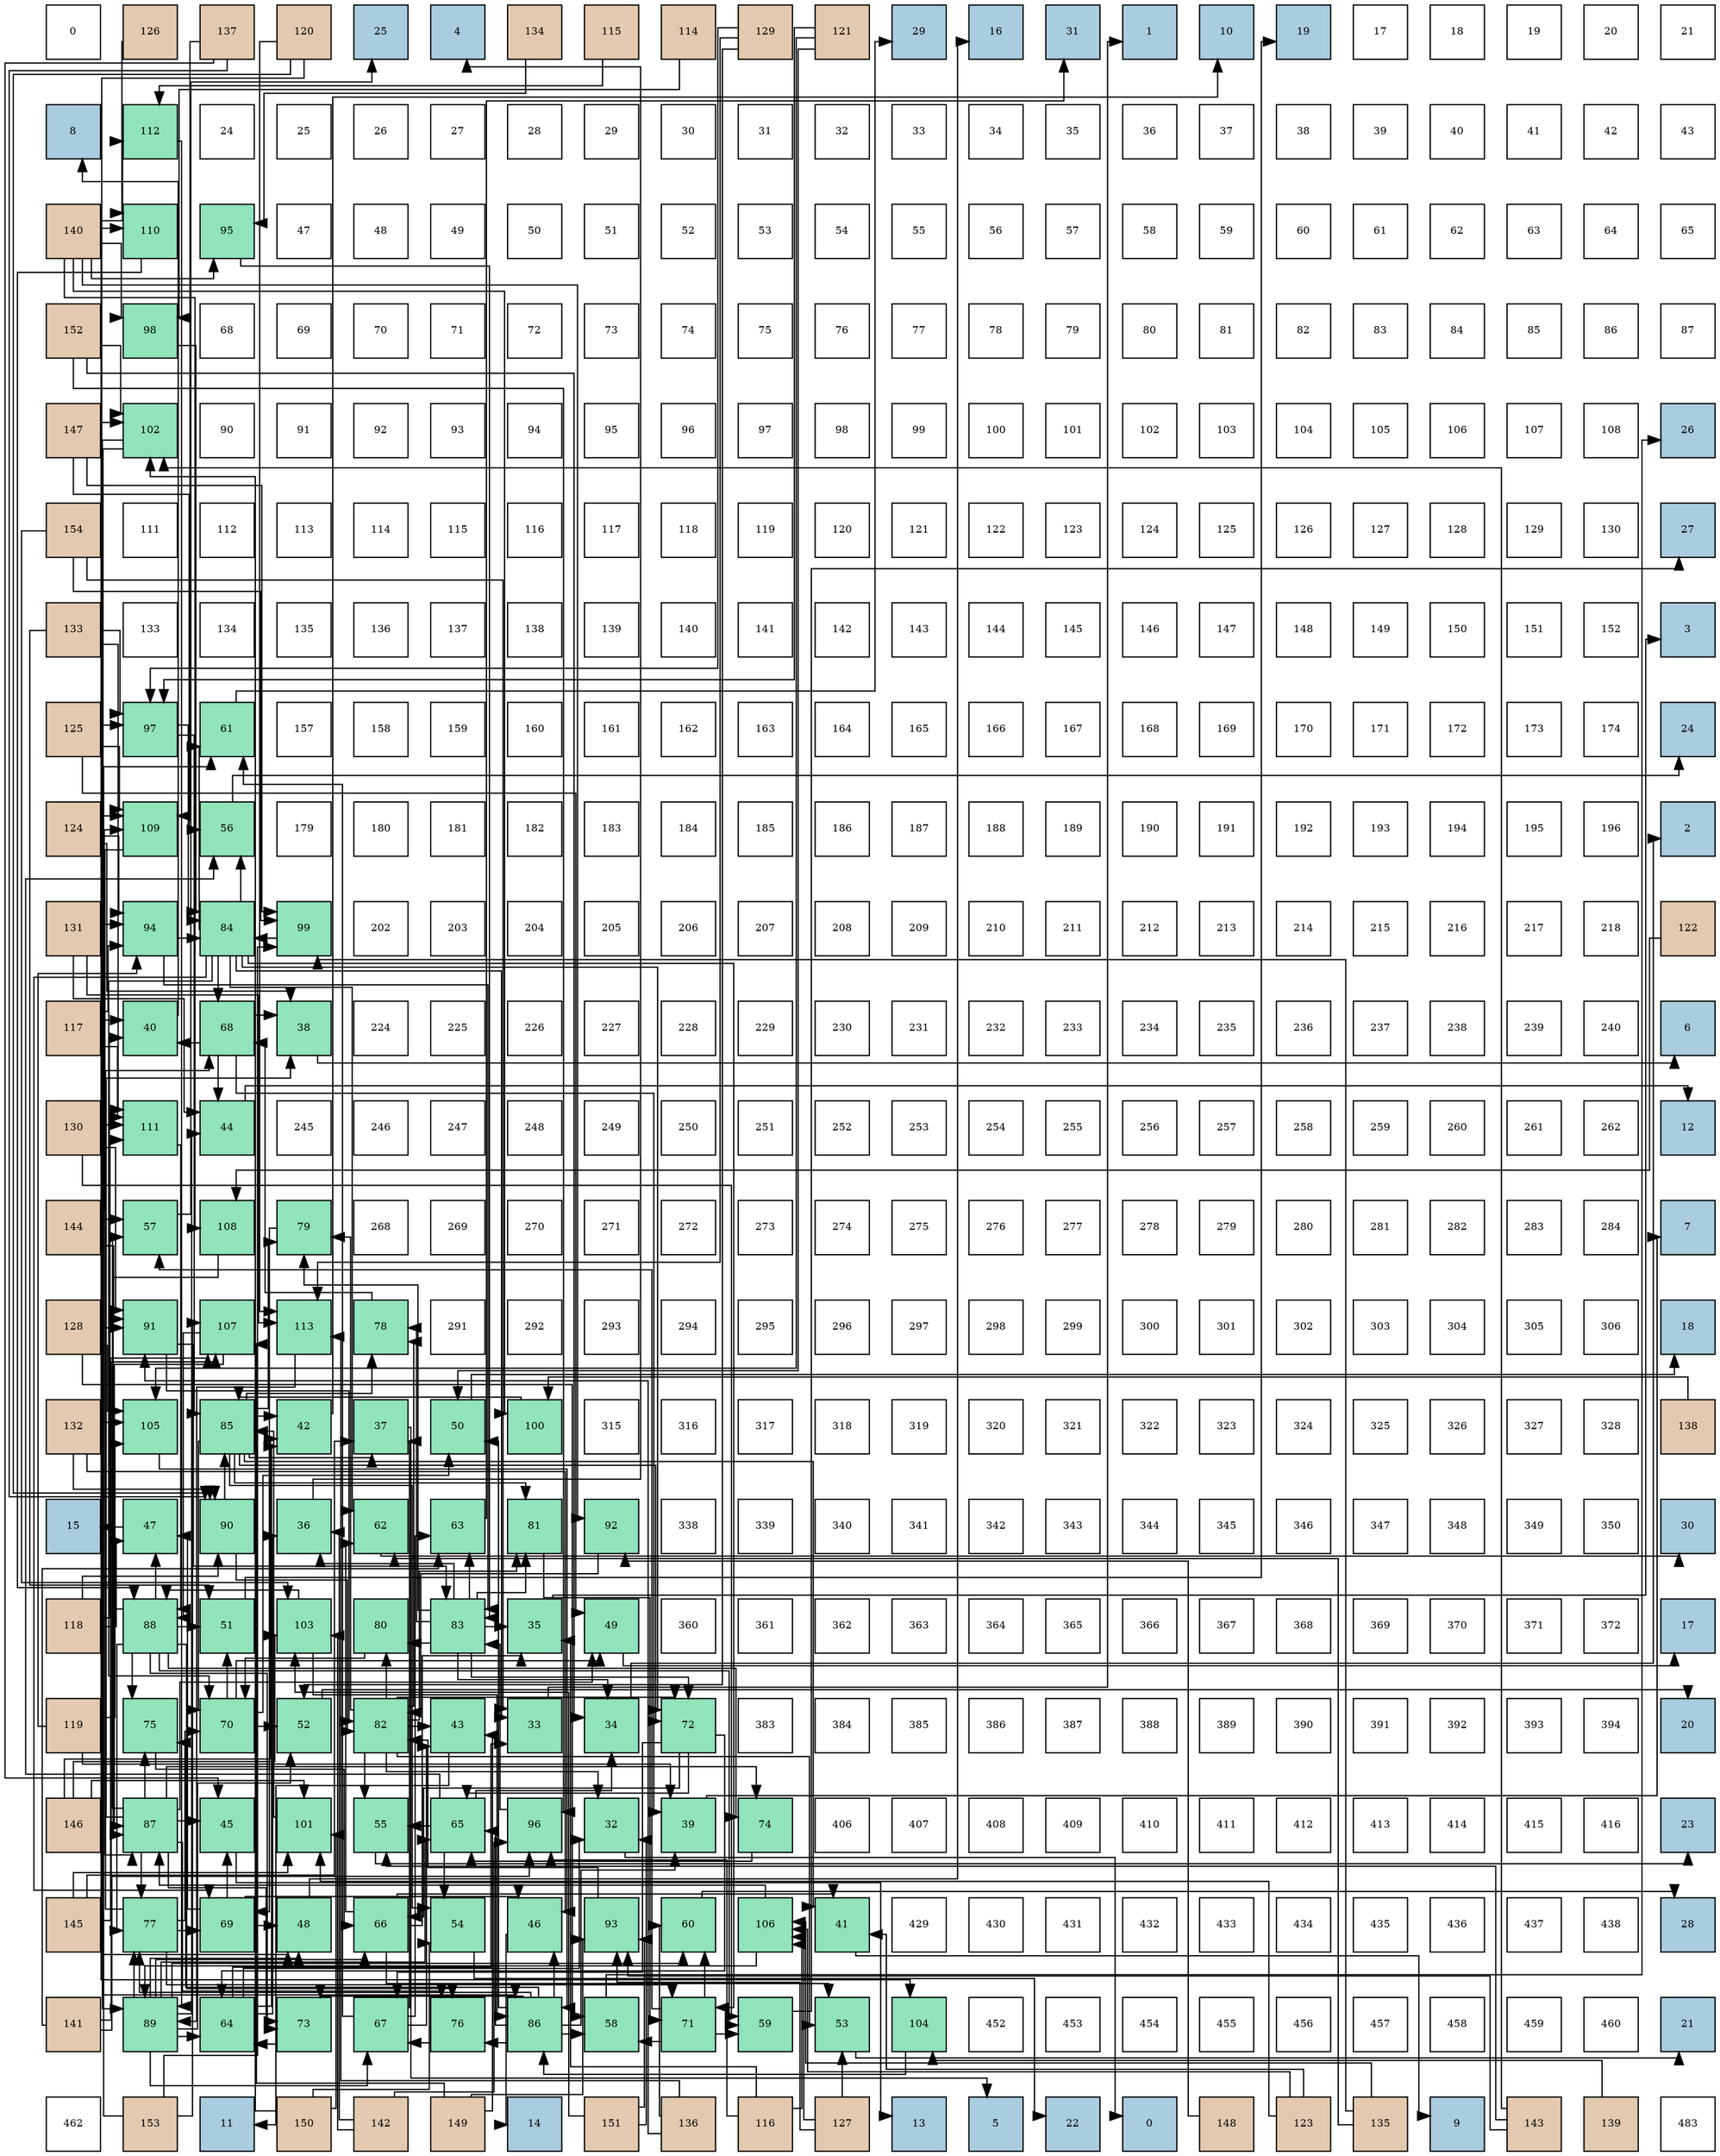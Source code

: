 digraph layout{
 rankdir=TB;
 splines=ortho;
 node [style=filled shape=square fixedsize=true width=0.6];
0[label="0", fontsize=8, fillcolor="#ffffff"];
1[label="126", fontsize=8, fillcolor="#e3c9af"];
2[label="137", fontsize=8, fillcolor="#e3c9af"];
3[label="120", fontsize=8, fillcolor="#e3c9af"];
4[label="25", fontsize=8, fillcolor="#a9ccde"];
5[label="4", fontsize=8, fillcolor="#a9ccde"];
6[label="134", fontsize=8, fillcolor="#e3c9af"];
7[label="115", fontsize=8, fillcolor="#e3c9af"];
8[label="114", fontsize=8, fillcolor="#e3c9af"];
9[label="129", fontsize=8, fillcolor="#e3c9af"];
10[label="121", fontsize=8, fillcolor="#e3c9af"];
11[label="29", fontsize=8, fillcolor="#a9ccde"];
12[label="16", fontsize=8, fillcolor="#a9ccde"];
13[label="31", fontsize=8, fillcolor="#a9ccde"];
14[label="1", fontsize=8, fillcolor="#a9ccde"];
15[label="10", fontsize=8, fillcolor="#a9ccde"];
16[label="19", fontsize=8, fillcolor="#a9ccde"];
17[label="17", fontsize=8, fillcolor="#ffffff"];
18[label="18", fontsize=8, fillcolor="#ffffff"];
19[label="19", fontsize=8, fillcolor="#ffffff"];
20[label="20", fontsize=8, fillcolor="#ffffff"];
21[label="21", fontsize=8, fillcolor="#ffffff"];
22[label="8", fontsize=8, fillcolor="#a9ccde"];
23[label="112", fontsize=8, fillcolor="#91e3bb"];
24[label="24", fontsize=8, fillcolor="#ffffff"];
25[label="25", fontsize=8, fillcolor="#ffffff"];
26[label="26", fontsize=8, fillcolor="#ffffff"];
27[label="27", fontsize=8, fillcolor="#ffffff"];
28[label="28", fontsize=8, fillcolor="#ffffff"];
29[label="29", fontsize=8, fillcolor="#ffffff"];
30[label="30", fontsize=8, fillcolor="#ffffff"];
31[label="31", fontsize=8, fillcolor="#ffffff"];
32[label="32", fontsize=8, fillcolor="#ffffff"];
33[label="33", fontsize=8, fillcolor="#ffffff"];
34[label="34", fontsize=8, fillcolor="#ffffff"];
35[label="35", fontsize=8, fillcolor="#ffffff"];
36[label="36", fontsize=8, fillcolor="#ffffff"];
37[label="37", fontsize=8, fillcolor="#ffffff"];
38[label="38", fontsize=8, fillcolor="#ffffff"];
39[label="39", fontsize=8, fillcolor="#ffffff"];
40[label="40", fontsize=8, fillcolor="#ffffff"];
41[label="41", fontsize=8, fillcolor="#ffffff"];
42[label="42", fontsize=8, fillcolor="#ffffff"];
43[label="43", fontsize=8, fillcolor="#ffffff"];
44[label="140", fontsize=8, fillcolor="#e3c9af"];
45[label="110", fontsize=8, fillcolor="#91e3bb"];
46[label="95", fontsize=8, fillcolor="#91e3bb"];
47[label="47", fontsize=8, fillcolor="#ffffff"];
48[label="48", fontsize=8, fillcolor="#ffffff"];
49[label="49", fontsize=8, fillcolor="#ffffff"];
50[label="50", fontsize=8, fillcolor="#ffffff"];
51[label="51", fontsize=8, fillcolor="#ffffff"];
52[label="52", fontsize=8, fillcolor="#ffffff"];
53[label="53", fontsize=8, fillcolor="#ffffff"];
54[label="54", fontsize=8, fillcolor="#ffffff"];
55[label="55", fontsize=8, fillcolor="#ffffff"];
56[label="56", fontsize=8, fillcolor="#ffffff"];
57[label="57", fontsize=8, fillcolor="#ffffff"];
58[label="58", fontsize=8, fillcolor="#ffffff"];
59[label="59", fontsize=8, fillcolor="#ffffff"];
60[label="60", fontsize=8, fillcolor="#ffffff"];
61[label="61", fontsize=8, fillcolor="#ffffff"];
62[label="62", fontsize=8, fillcolor="#ffffff"];
63[label="63", fontsize=8, fillcolor="#ffffff"];
64[label="64", fontsize=8, fillcolor="#ffffff"];
65[label="65", fontsize=8, fillcolor="#ffffff"];
66[label="152", fontsize=8, fillcolor="#e3c9af"];
67[label="98", fontsize=8, fillcolor="#91e3bb"];
68[label="68", fontsize=8, fillcolor="#ffffff"];
69[label="69", fontsize=8, fillcolor="#ffffff"];
70[label="70", fontsize=8, fillcolor="#ffffff"];
71[label="71", fontsize=8, fillcolor="#ffffff"];
72[label="72", fontsize=8, fillcolor="#ffffff"];
73[label="73", fontsize=8, fillcolor="#ffffff"];
74[label="74", fontsize=8, fillcolor="#ffffff"];
75[label="75", fontsize=8, fillcolor="#ffffff"];
76[label="76", fontsize=8, fillcolor="#ffffff"];
77[label="77", fontsize=8, fillcolor="#ffffff"];
78[label="78", fontsize=8, fillcolor="#ffffff"];
79[label="79", fontsize=8, fillcolor="#ffffff"];
80[label="80", fontsize=8, fillcolor="#ffffff"];
81[label="81", fontsize=8, fillcolor="#ffffff"];
82[label="82", fontsize=8, fillcolor="#ffffff"];
83[label="83", fontsize=8, fillcolor="#ffffff"];
84[label="84", fontsize=8, fillcolor="#ffffff"];
85[label="85", fontsize=8, fillcolor="#ffffff"];
86[label="86", fontsize=8, fillcolor="#ffffff"];
87[label="87", fontsize=8, fillcolor="#ffffff"];
88[label="147", fontsize=8, fillcolor="#e3c9af"];
89[label="102", fontsize=8, fillcolor="#91e3bb"];
90[label="90", fontsize=8, fillcolor="#ffffff"];
91[label="91", fontsize=8, fillcolor="#ffffff"];
92[label="92", fontsize=8, fillcolor="#ffffff"];
93[label="93", fontsize=8, fillcolor="#ffffff"];
94[label="94", fontsize=8, fillcolor="#ffffff"];
95[label="95", fontsize=8, fillcolor="#ffffff"];
96[label="96", fontsize=8, fillcolor="#ffffff"];
97[label="97", fontsize=8, fillcolor="#ffffff"];
98[label="98", fontsize=8, fillcolor="#ffffff"];
99[label="99", fontsize=8, fillcolor="#ffffff"];
100[label="100", fontsize=8, fillcolor="#ffffff"];
101[label="101", fontsize=8, fillcolor="#ffffff"];
102[label="102", fontsize=8, fillcolor="#ffffff"];
103[label="103", fontsize=8, fillcolor="#ffffff"];
104[label="104", fontsize=8, fillcolor="#ffffff"];
105[label="105", fontsize=8, fillcolor="#ffffff"];
106[label="106", fontsize=8, fillcolor="#ffffff"];
107[label="107", fontsize=8, fillcolor="#ffffff"];
108[label="108", fontsize=8, fillcolor="#ffffff"];
109[label="26", fontsize=8, fillcolor="#a9ccde"];
110[label="154", fontsize=8, fillcolor="#e3c9af"];
111[label="111", fontsize=8, fillcolor="#ffffff"];
112[label="112", fontsize=8, fillcolor="#ffffff"];
113[label="113", fontsize=8, fillcolor="#ffffff"];
114[label="114", fontsize=8, fillcolor="#ffffff"];
115[label="115", fontsize=8, fillcolor="#ffffff"];
116[label="116", fontsize=8, fillcolor="#ffffff"];
117[label="117", fontsize=8, fillcolor="#ffffff"];
118[label="118", fontsize=8, fillcolor="#ffffff"];
119[label="119", fontsize=8, fillcolor="#ffffff"];
120[label="120", fontsize=8, fillcolor="#ffffff"];
121[label="121", fontsize=8, fillcolor="#ffffff"];
122[label="122", fontsize=8, fillcolor="#ffffff"];
123[label="123", fontsize=8, fillcolor="#ffffff"];
124[label="124", fontsize=8, fillcolor="#ffffff"];
125[label="125", fontsize=8, fillcolor="#ffffff"];
126[label="126", fontsize=8, fillcolor="#ffffff"];
127[label="127", fontsize=8, fillcolor="#ffffff"];
128[label="128", fontsize=8, fillcolor="#ffffff"];
129[label="129", fontsize=8, fillcolor="#ffffff"];
130[label="130", fontsize=8, fillcolor="#ffffff"];
131[label="27", fontsize=8, fillcolor="#a9ccde"];
132[label="133", fontsize=8, fillcolor="#e3c9af"];
133[label="133", fontsize=8, fillcolor="#ffffff"];
134[label="134", fontsize=8, fillcolor="#ffffff"];
135[label="135", fontsize=8, fillcolor="#ffffff"];
136[label="136", fontsize=8, fillcolor="#ffffff"];
137[label="137", fontsize=8, fillcolor="#ffffff"];
138[label="138", fontsize=8, fillcolor="#ffffff"];
139[label="139", fontsize=8, fillcolor="#ffffff"];
140[label="140", fontsize=8, fillcolor="#ffffff"];
141[label="141", fontsize=8, fillcolor="#ffffff"];
142[label="142", fontsize=8, fillcolor="#ffffff"];
143[label="143", fontsize=8, fillcolor="#ffffff"];
144[label="144", fontsize=8, fillcolor="#ffffff"];
145[label="145", fontsize=8, fillcolor="#ffffff"];
146[label="146", fontsize=8, fillcolor="#ffffff"];
147[label="147", fontsize=8, fillcolor="#ffffff"];
148[label="148", fontsize=8, fillcolor="#ffffff"];
149[label="149", fontsize=8, fillcolor="#ffffff"];
150[label="150", fontsize=8, fillcolor="#ffffff"];
151[label="151", fontsize=8, fillcolor="#ffffff"];
152[label="152", fontsize=8, fillcolor="#ffffff"];
153[label="3", fontsize=8, fillcolor="#a9ccde"];
154[label="125", fontsize=8, fillcolor="#e3c9af"];
155[label="97", fontsize=8, fillcolor="#91e3bb"];
156[label="61", fontsize=8, fillcolor="#91e3bb"];
157[label="157", fontsize=8, fillcolor="#ffffff"];
158[label="158", fontsize=8, fillcolor="#ffffff"];
159[label="159", fontsize=8, fillcolor="#ffffff"];
160[label="160", fontsize=8, fillcolor="#ffffff"];
161[label="161", fontsize=8, fillcolor="#ffffff"];
162[label="162", fontsize=8, fillcolor="#ffffff"];
163[label="163", fontsize=8, fillcolor="#ffffff"];
164[label="164", fontsize=8, fillcolor="#ffffff"];
165[label="165", fontsize=8, fillcolor="#ffffff"];
166[label="166", fontsize=8, fillcolor="#ffffff"];
167[label="167", fontsize=8, fillcolor="#ffffff"];
168[label="168", fontsize=8, fillcolor="#ffffff"];
169[label="169", fontsize=8, fillcolor="#ffffff"];
170[label="170", fontsize=8, fillcolor="#ffffff"];
171[label="171", fontsize=8, fillcolor="#ffffff"];
172[label="172", fontsize=8, fillcolor="#ffffff"];
173[label="173", fontsize=8, fillcolor="#ffffff"];
174[label="174", fontsize=8, fillcolor="#ffffff"];
175[label="24", fontsize=8, fillcolor="#a9ccde"];
176[label="124", fontsize=8, fillcolor="#e3c9af"];
177[label="109", fontsize=8, fillcolor="#91e3bb"];
178[label="56", fontsize=8, fillcolor="#91e3bb"];
179[label="179", fontsize=8, fillcolor="#ffffff"];
180[label="180", fontsize=8, fillcolor="#ffffff"];
181[label="181", fontsize=8, fillcolor="#ffffff"];
182[label="182", fontsize=8, fillcolor="#ffffff"];
183[label="183", fontsize=8, fillcolor="#ffffff"];
184[label="184", fontsize=8, fillcolor="#ffffff"];
185[label="185", fontsize=8, fillcolor="#ffffff"];
186[label="186", fontsize=8, fillcolor="#ffffff"];
187[label="187", fontsize=8, fillcolor="#ffffff"];
188[label="188", fontsize=8, fillcolor="#ffffff"];
189[label="189", fontsize=8, fillcolor="#ffffff"];
190[label="190", fontsize=8, fillcolor="#ffffff"];
191[label="191", fontsize=8, fillcolor="#ffffff"];
192[label="192", fontsize=8, fillcolor="#ffffff"];
193[label="193", fontsize=8, fillcolor="#ffffff"];
194[label="194", fontsize=8, fillcolor="#ffffff"];
195[label="195", fontsize=8, fillcolor="#ffffff"];
196[label="196", fontsize=8, fillcolor="#ffffff"];
197[label="2", fontsize=8, fillcolor="#a9ccde"];
198[label="131", fontsize=8, fillcolor="#e3c9af"];
199[label="94", fontsize=8, fillcolor="#91e3bb"];
200[label="84", fontsize=8, fillcolor="#91e3bb"];
201[label="99", fontsize=8, fillcolor="#91e3bb"];
202[label="202", fontsize=8, fillcolor="#ffffff"];
203[label="203", fontsize=8, fillcolor="#ffffff"];
204[label="204", fontsize=8, fillcolor="#ffffff"];
205[label="205", fontsize=8, fillcolor="#ffffff"];
206[label="206", fontsize=8, fillcolor="#ffffff"];
207[label="207", fontsize=8, fillcolor="#ffffff"];
208[label="208", fontsize=8, fillcolor="#ffffff"];
209[label="209", fontsize=8, fillcolor="#ffffff"];
210[label="210", fontsize=8, fillcolor="#ffffff"];
211[label="211", fontsize=8, fillcolor="#ffffff"];
212[label="212", fontsize=8, fillcolor="#ffffff"];
213[label="213", fontsize=8, fillcolor="#ffffff"];
214[label="214", fontsize=8, fillcolor="#ffffff"];
215[label="215", fontsize=8, fillcolor="#ffffff"];
216[label="216", fontsize=8, fillcolor="#ffffff"];
217[label="217", fontsize=8, fillcolor="#ffffff"];
218[label="218", fontsize=8, fillcolor="#ffffff"];
219[label="122", fontsize=8, fillcolor="#e3c9af"];
220[label="117", fontsize=8, fillcolor="#e3c9af"];
221[label="40", fontsize=8, fillcolor="#91e3bb"];
222[label="68", fontsize=8, fillcolor="#91e3bb"];
223[label="38", fontsize=8, fillcolor="#91e3bb"];
224[label="224", fontsize=8, fillcolor="#ffffff"];
225[label="225", fontsize=8, fillcolor="#ffffff"];
226[label="226", fontsize=8, fillcolor="#ffffff"];
227[label="227", fontsize=8, fillcolor="#ffffff"];
228[label="228", fontsize=8, fillcolor="#ffffff"];
229[label="229", fontsize=8, fillcolor="#ffffff"];
230[label="230", fontsize=8, fillcolor="#ffffff"];
231[label="231", fontsize=8, fillcolor="#ffffff"];
232[label="232", fontsize=8, fillcolor="#ffffff"];
233[label="233", fontsize=8, fillcolor="#ffffff"];
234[label="234", fontsize=8, fillcolor="#ffffff"];
235[label="235", fontsize=8, fillcolor="#ffffff"];
236[label="236", fontsize=8, fillcolor="#ffffff"];
237[label="237", fontsize=8, fillcolor="#ffffff"];
238[label="238", fontsize=8, fillcolor="#ffffff"];
239[label="239", fontsize=8, fillcolor="#ffffff"];
240[label="240", fontsize=8, fillcolor="#ffffff"];
241[label="6", fontsize=8, fillcolor="#a9ccde"];
242[label="130", fontsize=8, fillcolor="#e3c9af"];
243[label="111", fontsize=8, fillcolor="#91e3bb"];
244[label="44", fontsize=8, fillcolor="#91e3bb"];
245[label="245", fontsize=8, fillcolor="#ffffff"];
246[label="246", fontsize=8, fillcolor="#ffffff"];
247[label="247", fontsize=8, fillcolor="#ffffff"];
248[label="248", fontsize=8, fillcolor="#ffffff"];
249[label="249", fontsize=8, fillcolor="#ffffff"];
250[label="250", fontsize=8, fillcolor="#ffffff"];
251[label="251", fontsize=8, fillcolor="#ffffff"];
252[label="252", fontsize=8, fillcolor="#ffffff"];
253[label="253", fontsize=8, fillcolor="#ffffff"];
254[label="254", fontsize=8, fillcolor="#ffffff"];
255[label="255", fontsize=8, fillcolor="#ffffff"];
256[label="256", fontsize=8, fillcolor="#ffffff"];
257[label="257", fontsize=8, fillcolor="#ffffff"];
258[label="258", fontsize=8, fillcolor="#ffffff"];
259[label="259", fontsize=8, fillcolor="#ffffff"];
260[label="260", fontsize=8, fillcolor="#ffffff"];
261[label="261", fontsize=8, fillcolor="#ffffff"];
262[label="262", fontsize=8, fillcolor="#ffffff"];
263[label="12", fontsize=8, fillcolor="#a9ccde"];
264[label="144", fontsize=8, fillcolor="#e3c9af"];
265[label="57", fontsize=8, fillcolor="#91e3bb"];
266[label="108", fontsize=8, fillcolor="#91e3bb"];
267[label="79", fontsize=8, fillcolor="#91e3bb"];
268[label="268", fontsize=8, fillcolor="#ffffff"];
269[label="269", fontsize=8, fillcolor="#ffffff"];
270[label="270", fontsize=8, fillcolor="#ffffff"];
271[label="271", fontsize=8, fillcolor="#ffffff"];
272[label="272", fontsize=8, fillcolor="#ffffff"];
273[label="273", fontsize=8, fillcolor="#ffffff"];
274[label="274", fontsize=8, fillcolor="#ffffff"];
275[label="275", fontsize=8, fillcolor="#ffffff"];
276[label="276", fontsize=8, fillcolor="#ffffff"];
277[label="277", fontsize=8, fillcolor="#ffffff"];
278[label="278", fontsize=8, fillcolor="#ffffff"];
279[label="279", fontsize=8, fillcolor="#ffffff"];
280[label="280", fontsize=8, fillcolor="#ffffff"];
281[label="281", fontsize=8, fillcolor="#ffffff"];
282[label="282", fontsize=8, fillcolor="#ffffff"];
283[label="283", fontsize=8, fillcolor="#ffffff"];
284[label="284", fontsize=8, fillcolor="#ffffff"];
285[label="7", fontsize=8, fillcolor="#a9ccde"];
286[label="128", fontsize=8, fillcolor="#e3c9af"];
287[label="91", fontsize=8, fillcolor="#91e3bb"];
288[label="107", fontsize=8, fillcolor="#91e3bb"];
289[label="113", fontsize=8, fillcolor="#91e3bb"];
290[label="78", fontsize=8, fillcolor="#91e3bb"];
291[label="291", fontsize=8, fillcolor="#ffffff"];
292[label="292", fontsize=8, fillcolor="#ffffff"];
293[label="293", fontsize=8, fillcolor="#ffffff"];
294[label="294", fontsize=8, fillcolor="#ffffff"];
295[label="295", fontsize=8, fillcolor="#ffffff"];
296[label="296", fontsize=8, fillcolor="#ffffff"];
297[label="297", fontsize=8, fillcolor="#ffffff"];
298[label="298", fontsize=8, fillcolor="#ffffff"];
299[label="299", fontsize=8, fillcolor="#ffffff"];
300[label="300", fontsize=8, fillcolor="#ffffff"];
301[label="301", fontsize=8, fillcolor="#ffffff"];
302[label="302", fontsize=8, fillcolor="#ffffff"];
303[label="303", fontsize=8, fillcolor="#ffffff"];
304[label="304", fontsize=8, fillcolor="#ffffff"];
305[label="305", fontsize=8, fillcolor="#ffffff"];
306[label="306", fontsize=8, fillcolor="#ffffff"];
307[label="18", fontsize=8, fillcolor="#a9ccde"];
308[label="132", fontsize=8, fillcolor="#e3c9af"];
309[label="105", fontsize=8, fillcolor="#91e3bb"];
310[label="85", fontsize=8, fillcolor="#91e3bb"];
311[label="42", fontsize=8, fillcolor="#91e3bb"];
312[label="37", fontsize=8, fillcolor="#91e3bb"];
313[label="50", fontsize=8, fillcolor="#91e3bb"];
314[label="100", fontsize=8, fillcolor="#91e3bb"];
315[label="315", fontsize=8, fillcolor="#ffffff"];
316[label="316", fontsize=8, fillcolor="#ffffff"];
317[label="317", fontsize=8, fillcolor="#ffffff"];
318[label="318", fontsize=8, fillcolor="#ffffff"];
319[label="319", fontsize=8, fillcolor="#ffffff"];
320[label="320", fontsize=8, fillcolor="#ffffff"];
321[label="321", fontsize=8, fillcolor="#ffffff"];
322[label="322", fontsize=8, fillcolor="#ffffff"];
323[label="323", fontsize=8, fillcolor="#ffffff"];
324[label="324", fontsize=8, fillcolor="#ffffff"];
325[label="325", fontsize=8, fillcolor="#ffffff"];
326[label="326", fontsize=8, fillcolor="#ffffff"];
327[label="327", fontsize=8, fillcolor="#ffffff"];
328[label="328", fontsize=8, fillcolor="#ffffff"];
329[label="138", fontsize=8, fillcolor="#e3c9af"];
330[label="15", fontsize=8, fillcolor="#a9ccde"];
331[label="47", fontsize=8, fillcolor="#91e3bb"];
332[label="90", fontsize=8, fillcolor="#91e3bb"];
333[label="36", fontsize=8, fillcolor="#91e3bb"];
334[label="62", fontsize=8, fillcolor="#91e3bb"];
335[label="63", fontsize=8, fillcolor="#91e3bb"];
336[label="81", fontsize=8, fillcolor="#91e3bb"];
337[label="92", fontsize=8, fillcolor="#91e3bb"];
338[label="338", fontsize=8, fillcolor="#ffffff"];
339[label="339", fontsize=8, fillcolor="#ffffff"];
340[label="340", fontsize=8, fillcolor="#ffffff"];
341[label="341", fontsize=8, fillcolor="#ffffff"];
342[label="342", fontsize=8, fillcolor="#ffffff"];
343[label="343", fontsize=8, fillcolor="#ffffff"];
344[label="344", fontsize=8, fillcolor="#ffffff"];
345[label="345", fontsize=8, fillcolor="#ffffff"];
346[label="346", fontsize=8, fillcolor="#ffffff"];
347[label="347", fontsize=8, fillcolor="#ffffff"];
348[label="348", fontsize=8, fillcolor="#ffffff"];
349[label="349", fontsize=8, fillcolor="#ffffff"];
350[label="350", fontsize=8, fillcolor="#ffffff"];
351[label="30", fontsize=8, fillcolor="#a9ccde"];
352[label="118", fontsize=8, fillcolor="#e3c9af"];
353[label="88", fontsize=8, fillcolor="#91e3bb"];
354[label="51", fontsize=8, fillcolor="#91e3bb"];
355[label="103", fontsize=8, fillcolor="#91e3bb"];
356[label="80", fontsize=8, fillcolor="#91e3bb"];
357[label="83", fontsize=8, fillcolor="#91e3bb"];
358[label="35", fontsize=8, fillcolor="#91e3bb"];
359[label="49", fontsize=8, fillcolor="#91e3bb"];
360[label="360", fontsize=8, fillcolor="#ffffff"];
361[label="361", fontsize=8, fillcolor="#ffffff"];
362[label="362", fontsize=8, fillcolor="#ffffff"];
363[label="363", fontsize=8, fillcolor="#ffffff"];
364[label="364", fontsize=8, fillcolor="#ffffff"];
365[label="365", fontsize=8, fillcolor="#ffffff"];
366[label="366", fontsize=8, fillcolor="#ffffff"];
367[label="367", fontsize=8, fillcolor="#ffffff"];
368[label="368", fontsize=8, fillcolor="#ffffff"];
369[label="369", fontsize=8, fillcolor="#ffffff"];
370[label="370", fontsize=8, fillcolor="#ffffff"];
371[label="371", fontsize=8, fillcolor="#ffffff"];
372[label="372", fontsize=8, fillcolor="#ffffff"];
373[label="17", fontsize=8, fillcolor="#a9ccde"];
374[label="119", fontsize=8, fillcolor="#e3c9af"];
375[label="75", fontsize=8, fillcolor="#91e3bb"];
376[label="70", fontsize=8, fillcolor="#91e3bb"];
377[label="52", fontsize=8, fillcolor="#91e3bb"];
378[label="82", fontsize=8, fillcolor="#91e3bb"];
379[label="43", fontsize=8, fillcolor="#91e3bb"];
380[label="33", fontsize=8, fillcolor="#91e3bb"];
381[label="34", fontsize=8, fillcolor="#91e3bb"];
382[label="72", fontsize=8, fillcolor="#91e3bb"];
383[label="383", fontsize=8, fillcolor="#ffffff"];
384[label="384", fontsize=8, fillcolor="#ffffff"];
385[label="385", fontsize=8, fillcolor="#ffffff"];
386[label="386", fontsize=8, fillcolor="#ffffff"];
387[label="387", fontsize=8, fillcolor="#ffffff"];
388[label="388", fontsize=8, fillcolor="#ffffff"];
389[label="389", fontsize=8, fillcolor="#ffffff"];
390[label="390", fontsize=8, fillcolor="#ffffff"];
391[label="391", fontsize=8, fillcolor="#ffffff"];
392[label="392", fontsize=8, fillcolor="#ffffff"];
393[label="393", fontsize=8, fillcolor="#ffffff"];
394[label="394", fontsize=8, fillcolor="#ffffff"];
395[label="20", fontsize=8, fillcolor="#a9ccde"];
396[label="146", fontsize=8, fillcolor="#e3c9af"];
397[label="87", fontsize=8, fillcolor="#91e3bb"];
398[label="45", fontsize=8, fillcolor="#91e3bb"];
399[label="101", fontsize=8, fillcolor="#91e3bb"];
400[label="55", fontsize=8, fillcolor="#91e3bb"];
401[label="65", fontsize=8, fillcolor="#91e3bb"];
402[label="96", fontsize=8, fillcolor="#91e3bb"];
403[label="32", fontsize=8, fillcolor="#91e3bb"];
404[label="39", fontsize=8, fillcolor="#91e3bb"];
405[label="74", fontsize=8, fillcolor="#91e3bb"];
406[label="406", fontsize=8, fillcolor="#ffffff"];
407[label="407", fontsize=8, fillcolor="#ffffff"];
408[label="408", fontsize=8, fillcolor="#ffffff"];
409[label="409", fontsize=8, fillcolor="#ffffff"];
410[label="410", fontsize=8, fillcolor="#ffffff"];
411[label="411", fontsize=8, fillcolor="#ffffff"];
412[label="412", fontsize=8, fillcolor="#ffffff"];
413[label="413", fontsize=8, fillcolor="#ffffff"];
414[label="414", fontsize=8, fillcolor="#ffffff"];
415[label="415", fontsize=8, fillcolor="#ffffff"];
416[label="416", fontsize=8, fillcolor="#ffffff"];
417[label="23", fontsize=8, fillcolor="#a9ccde"];
418[label="145", fontsize=8, fillcolor="#e3c9af"];
419[label="77", fontsize=8, fillcolor="#91e3bb"];
420[label="69", fontsize=8, fillcolor="#91e3bb"];
421[label="48", fontsize=8, fillcolor="#91e3bb"];
422[label="66", fontsize=8, fillcolor="#91e3bb"];
423[label="54", fontsize=8, fillcolor="#91e3bb"];
424[label="46", fontsize=8, fillcolor="#91e3bb"];
425[label="93", fontsize=8, fillcolor="#91e3bb"];
426[label="60", fontsize=8, fillcolor="#91e3bb"];
427[label="106", fontsize=8, fillcolor="#91e3bb"];
428[label="41", fontsize=8, fillcolor="#91e3bb"];
429[label="429", fontsize=8, fillcolor="#ffffff"];
430[label="430", fontsize=8, fillcolor="#ffffff"];
431[label="431", fontsize=8, fillcolor="#ffffff"];
432[label="432", fontsize=8, fillcolor="#ffffff"];
433[label="433", fontsize=8, fillcolor="#ffffff"];
434[label="434", fontsize=8, fillcolor="#ffffff"];
435[label="435", fontsize=8, fillcolor="#ffffff"];
436[label="436", fontsize=8, fillcolor="#ffffff"];
437[label="437", fontsize=8, fillcolor="#ffffff"];
438[label="438", fontsize=8, fillcolor="#ffffff"];
439[label="28", fontsize=8, fillcolor="#a9ccde"];
440[label="141", fontsize=8, fillcolor="#e3c9af"];
441[label="89", fontsize=8, fillcolor="#91e3bb"];
442[label="64", fontsize=8, fillcolor="#91e3bb"];
443[label="73", fontsize=8, fillcolor="#91e3bb"];
444[label="67", fontsize=8, fillcolor="#91e3bb"];
445[label="76", fontsize=8, fillcolor="#91e3bb"];
446[label="86", fontsize=8, fillcolor="#91e3bb"];
447[label="58", fontsize=8, fillcolor="#91e3bb"];
448[label="71", fontsize=8, fillcolor="#91e3bb"];
449[label="59", fontsize=8, fillcolor="#91e3bb"];
450[label="53", fontsize=8, fillcolor="#91e3bb"];
451[label="104", fontsize=8, fillcolor="#91e3bb"];
452[label="452", fontsize=8, fillcolor="#ffffff"];
453[label="453", fontsize=8, fillcolor="#ffffff"];
454[label="454", fontsize=8, fillcolor="#ffffff"];
455[label="455", fontsize=8, fillcolor="#ffffff"];
456[label="456", fontsize=8, fillcolor="#ffffff"];
457[label="457", fontsize=8, fillcolor="#ffffff"];
458[label="458", fontsize=8, fillcolor="#ffffff"];
459[label="459", fontsize=8, fillcolor="#ffffff"];
460[label="460", fontsize=8, fillcolor="#ffffff"];
461[label="21", fontsize=8, fillcolor="#a9ccde"];
462[label="462", fontsize=8, fillcolor="#ffffff"];
463[label="153", fontsize=8, fillcolor="#e3c9af"];
464[label="11", fontsize=8, fillcolor="#a9ccde"];
465[label="150", fontsize=8, fillcolor="#e3c9af"];
466[label="142", fontsize=8, fillcolor="#e3c9af"];
467[label="149", fontsize=8, fillcolor="#e3c9af"];
468[label="14", fontsize=8, fillcolor="#a9ccde"];
469[label="151", fontsize=8, fillcolor="#e3c9af"];
470[label="136", fontsize=8, fillcolor="#e3c9af"];
471[label="116", fontsize=8, fillcolor="#e3c9af"];
472[label="127", fontsize=8, fillcolor="#e3c9af"];
473[label="13", fontsize=8, fillcolor="#a9ccde"];
474[label="5", fontsize=8, fillcolor="#a9ccde"];
475[label="22", fontsize=8, fillcolor="#a9ccde"];
476[label="0", fontsize=8, fillcolor="#a9ccde"];
477[label="148", fontsize=8, fillcolor="#e3c9af"];
478[label="123", fontsize=8, fillcolor="#e3c9af"];
479[label="135", fontsize=8, fillcolor="#e3c9af"];
480[label="9", fontsize=8, fillcolor="#a9ccde"];
481[label="143", fontsize=8, fillcolor="#e3c9af"];
482[label="139", fontsize=8, fillcolor="#e3c9af"];
483[label="483", fontsize=8, fillcolor="#ffffff"];
edge [constraint=false, style=vis];403 -> 476;
380 -> 14;
381 -> 197;
358 -> 153;
333 -> 5;
312 -> 474;
223 -> 241;
404 -> 285;
221 -> 22;
428 -> 480;
311 -> 15;
379 -> 464;
244 -> 263;
398 -> 473;
424 -> 468;
331 -> 330;
421 -> 12;
359 -> 373;
313 -> 307;
354 -> 16;
377 -> 395;
450 -> 461;
423 -> 475;
400 -> 417;
178 -> 175;
265 -> 4;
447 -> 109;
449 -> 131;
426 -> 439;
156 -> 11;
334 -> 351;
335 -> 13;
442 -> 403;
442 -> 380;
442 -> 333;
442 -> 311;
401 -> 381;
401 -> 423;
401 -> 400;
401 -> 178;
422 -> 358;
422 -> 428;
422 -> 450;
422 -> 334;
444 -> 312;
444 -> 379;
444 -> 156;
444 -> 335;
222 -> 223;
222 -> 404;
222 -> 221;
222 -> 244;
420 -> 398;
420 -> 424;
420 -> 331;
420 -> 421;
376 -> 359;
376 -> 313;
376 -> 354;
376 -> 377;
448 -> 265;
448 -> 447;
448 -> 449;
448 -> 426;
382 -> 442;
382 -> 401;
382 -> 422;
382 -> 444;
443 -> 442;
405 -> 401;
375 -> 422;
445 -> 444;
419 -> 222;
419 -> 420;
419 -> 376;
419 -> 448;
290 -> 222;
267 -> 420;
356 -> 376;
336 -> 448;
378 -> 403;
378 -> 379;
378 -> 450;
378 -> 400;
378 -> 382;
378 -> 290;
378 -> 267;
378 -> 356;
378 -> 336;
357 -> 381;
357 -> 358;
357 -> 333;
357 -> 335;
357 -> 382;
357 -> 290;
357 -> 267;
357 -> 356;
357 -> 336;
200 -> 380;
200 -> 178;
200 -> 156;
200 -> 334;
200 -> 222;
200 -> 420;
200 -> 376;
200 -> 448;
200 -> 382;
310 -> 312;
310 -> 428;
310 -> 311;
310 -> 423;
310 -> 376;
310 -> 382;
310 -> 290;
310 -> 267;
310 -> 336;
446 -> 404;
446 -> 424;
446 -> 313;
446 -> 447;
446 -> 401;
446 -> 443;
446 -> 375;
446 -> 445;
446 -> 419;
397 -> 223;
397 -> 398;
397 -> 359;
397 -> 265;
397 -> 443;
397 -> 405;
397 -> 375;
397 -> 445;
397 -> 419;
353 -> 221;
353 -> 331;
353 -> 354;
353 -> 449;
353 -> 443;
353 -> 405;
353 -> 375;
353 -> 445;
353 -> 419;
441 -> 244;
441 -> 421;
441 -> 377;
441 -> 426;
441 -> 442;
441 -> 401;
441 -> 422;
441 -> 444;
441 -> 419;
332 -> 378;
332 -> 310;
287 -> 378;
287 -> 357;
337 -> 378;
425 -> 378;
199 -> 357;
199 -> 200;
46 -> 357;
402 -> 357;
155 -> 200;
155 -> 310;
67 -> 200;
201 -> 200;
314 -> 310;
399 -> 310;
89 -> 446;
89 -> 441;
355 -> 446;
355 -> 353;
451 -> 446;
309 -> 446;
427 -> 397;
427 -> 441;
288 -> 397;
288 -> 353;
266 -> 397;
177 -> 397;
45 -> 353;
243 -> 353;
23 -> 441;
289 -> 441;
8 -> 67;
7 -> 23;
471 -> 358;
471 -> 402;
471 -> 427;
220 -> 221;
220 -> 199;
220 -> 243;
352 -> 331;
352 -> 332;
352 -> 243;
374 -> 404;
374 -> 199;
374 -> 309;
3 -> 421;
3 -> 332;
3 -> 289;
10 -> 313;
10 -> 155;
10 -> 309;
219 -> 266;
478 -> 428;
478 -> 399;
478 -> 427;
176 -> 223;
176 -> 199;
176 -> 177;
154 -> 359;
154 -> 155;
154 -> 177;
1 -> 45;
472 -> 450;
472 -> 425;
472 -> 427;
286 -> 447;
286 -> 287;
286 -> 309;
9 -> 377;
9 -> 155;
9 -> 289;
242 -> 449;
242 -> 287;
242 -> 243;
198 -> 244;
198 -> 199;
198 -> 289;
308 -> 424;
308 -> 332;
308 -> 309;
132 -> 354;
132 -> 155;
132 -> 243;
6 -> 46;
479 -> 334;
479 -> 201;
479 -> 427;
470 -> 426;
470 -> 287;
470 -> 289;
2 -> 398;
2 -> 332;
2 -> 177;
329 -> 314;
482 -> 451;
44 -> 337;
44 -> 46;
44 -> 67;
44 -> 314;
44 -> 451;
44 -> 266;
44 -> 45;
44 -> 23;
440 -> 335;
440 -> 402;
440 -> 288;
466 -> 333;
466 -> 402;
466 -> 355;
481 -> 400;
481 -> 425;
481 -> 89;
264 -> 265;
264 -> 287;
264 -> 177;
418 -> 312;
418 -> 399;
418 -> 288;
396 -> 311;
396 -> 399;
396 -> 355;
88 -> 178;
88 -> 201;
88 -> 89;
477 -> 337;
467 -> 379;
467 -> 425;
467 -> 288;
465 -> 423;
465 -> 399;
465 -> 89;
469 -> 403;
469 -> 425;
469 -> 355;
66 -> 381;
66 -> 402;
66 -> 89;
463 -> 156;
463 -> 201;
463 -> 288;
110 -> 380;
110 -> 201;
110 -> 355;
edge [constraint=true, style=invis];
0 -> 22 -> 44 -> 66 -> 88 -> 110 -> 132 -> 154 -> 176 -> 198 -> 220 -> 242 -> 264 -> 286 -> 308 -> 330 -> 352 -> 374 -> 396 -> 418 -> 440 -> 462;
1 -> 23 -> 45 -> 67 -> 89 -> 111 -> 133 -> 155 -> 177 -> 199 -> 221 -> 243 -> 265 -> 287 -> 309 -> 331 -> 353 -> 375 -> 397 -> 419 -> 441 -> 463;
2 -> 24 -> 46 -> 68 -> 90 -> 112 -> 134 -> 156 -> 178 -> 200 -> 222 -> 244 -> 266 -> 288 -> 310 -> 332 -> 354 -> 376 -> 398 -> 420 -> 442 -> 464;
3 -> 25 -> 47 -> 69 -> 91 -> 113 -> 135 -> 157 -> 179 -> 201 -> 223 -> 245 -> 267 -> 289 -> 311 -> 333 -> 355 -> 377 -> 399 -> 421 -> 443 -> 465;
4 -> 26 -> 48 -> 70 -> 92 -> 114 -> 136 -> 158 -> 180 -> 202 -> 224 -> 246 -> 268 -> 290 -> 312 -> 334 -> 356 -> 378 -> 400 -> 422 -> 444 -> 466;
5 -> 27 -> 49 -> 71 -> 93 -> 115 -> 137 -> 159 -> 181 -> 203 -> 225 -> 247 -> 269 -> 291 -> 313 -> 335 -> 357 -> 379 -> 401 -> 423 -> 445 -> 467;
6 -> 28 -> 50 -> 72 -> 94 -> 116 -> 138 -> 160 -> 182 -> 204 -> 226 -> 248 -> 270 -> 292 -> 314 -> 336 -> 358 -> 380 -> 402 -> 424 -> 446 -> 468;
7 -> 29 -> 51 -> 73 -> 95 -> 117 -> 139 -> 161 -> 183 -> 205 -> 227 -> 249 -> 271 -> 293 -> 315 -> 337 -> 359 -> 381 -> 403 -> 425 -> 447 -> 469;
8 -> 30 -> 52 -> 74 -> 96 -> 118 -> 140 -> 162 -> 184 -> 206 -> 228 -> 250 -> 272 -> 294 -> 316 -> 338 -> 360 -> 382 -> 404 -> 426 -> 448 -> 470;
9 -> 31 -> 53 -> 75 -> 97 -> 119 -> 141 -> 163 -> 185 -> 207 -> 229 -> 251 -> 273 -> 295 -> 317 -> 339 -> 361 -> 383 -> 405 -> 427 -> 449 -> 471;
10 -> 32 -> 54 -> 76 -> 98 -> 120 -> 142 -> 164 -> 186 -> 208 -> 230 -> 252 -> 274 -> 296 -> 318 -> 340 -> 362 -> 384 -> 406 -> 428 -> 450 -> 472;
11 -> 33 -> 55 -> 77 -> 99 -> 121 -> 143 -> 165 -> 187 -> 209 -> 231 -> 253 -> 275 -> 297 -> 319 -> 341 -> 363 -> 385 -> 407 -> 429 -> 451 -> 473;
12 -> 34 -> 56 -> 78 -> 100 -> 122 -> 144 -> 166 -> 188 -> 210 -> 232 -> 254 -> 276 -> 298 -> 320 -> 342 -> 364 -> 386 -> 408 -> 430 -> 452 -> 474;
13 -> 35 -> 57 -> 79 -> 101 -> 123 -> 145 -> 167 -> 189 -> 211 -> 233 -> 255 -> 277 -> 299 -> 321 -> 343 -> 365 -> 387 -> 409 -> 431 -> 453 -> 475;
14 -> 36 -> 58 -> 80 -> 102 -> 124 -> 146 -> 168 -> 190 -> 212 -> 234 -> 256 -> 278 -> 300 -> 322 -> 344 -> 366 -> 388 -> 410 -> 432 -> 454 -> 476;
15 -> 37 -> 59 -> 81 -> 103 -> 125 -> 147 -> 169 -> 191 -> 213 -> 235 -> 257 -> 279 -> 301 -> 323 -> 345 -> 367 -> 389 -> 411 -> 433 -> 455 -> 477;
16 -> 38 -> 60 -> 82 -> 104 -> 126 -> 148 -> 170 -> 192 -> 214 -> 236 -> 258 -> 280 -> 302 -> 324 -> 346 -> 368 -> 390 -> 412 -> 434 -> 456 -> 478;
17 -> 39 -> 61 -> 83 -> 105 -> 127 -> 149 -> 171 -> 193 -> 215 -> 237 -> 259 -> 281 -> 303 -> 325 -> 347 -> 369 -> 391 -> 413 -> 435 -> 457 -> 479;
18 -> 40 -> 62 -> 84 -> 106 -> 128 -> 150 -> 172 -> 194 -> 216 -> 238 -> 260 -> 282 -> 304 -> 326 -> 348 -> 370 -> 392 -> 414 -> 436 -> 458 -> 480;
19 -> 41 -> 63 -> 85 -> 107 -> 129 -> 151 -> 173 -> 195 -> 217 -> 239 -> 261 -> 283 -> 305 -> 327 -> 349 -> 371 -> 393 -> 415 -> 437 -> 459 -> 481;
20 -> 42 -> 64 -> 86 -> 108 -> 130 -> 152 -> 174 -> 196 -> 218 -> 240 -> 262 -> 284 -> 306 -> 328 -> 350 -> 372 -> 394 -> 416 -> 438 -> 460 -> 482;
21 -> 43 -> 65 -> 87 -> 109 -> 131 -> 153 -> 175 -> 197 -> 219 -> 241 -> 263 -> 285 -> 307 -> 329 -> 351 -> 373 -> 395 -> 417 -> 439 -> 461 -> 483;
rank = same {0 -> 1 -> 2 -> 3 -> 4 -> 5 -> 6 -> 7 -> 8 -> 9 -> 10 -> 11 -> 12 -> 13 -> 14 -> 15 -> 16 -> 17 -> 18 -> 19 -> 20 -> 21};
rank = same {22 -> 23 -> 24 -> 25 -> 26 -> 27 -> 28 -> 29 -> 30 -> 31 -> 32 -> 33 -> 34 -> 35 -> 36 -> 37 -> 38 -> 39 -> 40 -> 41 -> 42 -> 43};
rank = same {44 -> 45 -> 46 -> 47 -> 48 -> 49 -> 50 -> 51 -> 52 -> 53 -> 54 -> 55 -> 56 -> 57 -> 58 -> 59 -> 60 -> 61 -> 62 -> 63 -> 64 -> 65};
rank = same {66 -> 67 -> 68 -> 69 -> 70 -> 71 -> 72 -> 73 -> 74 -> 75 -> 76 -> 77 -> 78 -> 79 -> 80 -> 81 -> 82 -> 83 -> 84 -> 85 -> 86 -> 87};
rank = same {88 -> 89 -> 90 -> 91 -> 92 -> 93 -> 94 -> 95 -> 96 -> 97 -> 98 -> 99 -> 100 -> 101 -> 102 -> 103 -> 104 -> 105 -> 106 -> 107 -> 108 -> 109};
rank = same {110 -> 111 -> 112 -> 113 -> 114 -> 115 -> 116 -> 117 -> 118 -> 119 -> 120 -> 121 -> 122 -> 123 -> 124 -> 125 -> 126 -> 127 -> 128 -> 129 -> 130 -> 131};
rank = same {132 -> 133 -> 134 -> 135 -> 136 -> 137 -> 138 -> 139 -> 140 -> 141 -> 142 -> 143 -> 144 -> 145 -> 146 -> 147 -> 148 -> 149 -> 150 -> 151 -> 152 -> 153};
rank = same {154 -> 155 -> 156 -> 157 -> 158 -> 159 -> 160 -> 161 -> 162 -> 163 -> 164 -> 165 -> 166 -> 167 -> 168 -> 169 -> 170 -> 171 -> 172 -> 173 -> 174 -> 175};
rank = same {176 -> 177 -> 178 -> 179 -> 180 -> 181 -> 182 -> 183 -> 184 -> 185 -> 186 -> 187 -> 188 -> 189 -> 190 -> 191 -> 192 -> 193 -> 194 -> 195 -> 196 -> 197};
rank = same {198 -> 199 -> 200 -> 201 -> 202 -> 203 -> 204 -> 205 -> 206 -> 207 -> 208 -> 209 -> 210 -> 211 -> 212 -> 213 -> 214 -> 215 -> 216 -> 217 -> 218 -> 219};
rank = same {220 -> 221 -> 222 -> 223 -> 224 -> 225 -> 226 -> 227 -> 228 -> 229 -> 230 -> 231 -> 232 -> 233 -> 234 -> 235 -> 236 -> 237 -> 238 -> 239 -> 240 -> 241};
rank = same {242 -> 243 -> 244 -> 245 -> 246 -> 247 -> 248 -> 249 -> 250 -> 251 -> 252 -> 253 -> 254 -> 255 -> 256 -> 257 -> 258 -> 259 -> 260 -> 261 -> 262 -> 263};
rank = same {264 -> 265 -> 266 -> 267 -> 268 -> 269 -> 270 -> 271 -> 272 -> 273 -> 274 -> 275 -> 276 -> 277 -> 278 -> 279 -> 280 -> 281 -> 282 -> 283 -> 284 -> 285};
rank = same {286 -> 287 -> 288 -> 289 -> 290 -> 291 -> 292 -> 293 -> 294 -> 295 -> 296 -> 297 -> 298 -> 299 -> 300 -> 301 -> 302 -> 303 -> 304 -> 305 -> 306 -> 307};
rank = same {308 -> 309 -> 310 -> 311 -> 312 -> 313 -> 314 -> 315 -> 316 -> 317 -> 318 -> 319 -> 320 -> 321 -> 322 -> 323 -> 324 -> 325 -> 326 -> 327 -> 328 -> 329};
rank = same {330 -> 331 -> 332 -> 333 -> 334 -> 335 -> 336 -> 337 -> 338 -> 339 -> 340 -> 341 -> 342 -> 343 -> 344 -> 345 -> 346 -> 347 -> 348 -> 349 -> 350 -> 351};
rank = same {352 -> 353 -> 354 -> 355 -> 356 -> 357 -> 358 -> 359 -> 360 -> 361 -> 362 -> 363 -> 364 -> 365 -> 366 -> 367 -> 368 -> 369 -> 370 -> 371 -> 372 -> 373};
rank = same {374 -> 375 -> 376 -> 377 -> 378 -> 379 -> 380 -> 381 -> 382 -> 383 -> 384 -> 385 -> 386 -> 387 -> 388 -> 389 -> 390 -> 391 -> 392 -> 393 -> 394 -> 395};
rank = same {396 -> 397 -> 398 -> 399 -> 400 -> 401 -> 402 -> 403 -> 404 -> 405 -> 406 -> 407 -> 408 -> 409 -> 410 -> 411 -> 412 -> 413 -> 414 -> 415 -> 416 -> 417};
rank = same {418 -> 419 -> 420 -> 421 -> 422 -> 423 -> 424 -> 425 -> 426 -> 427 -> 428 -> 429 -> 430 -> 431 -> 432 -> 433 -> 434 -> 435 -> 436 -> 437 -> 438 -> 439};
rank = same {440 -> 441 -> 442 -> 443 -> 444 -> 445 -> 446 -> 447 -> 448 -> 449 -> 450 -> 451 -> 452 -> 453 -> 454 -> 455 -> 456 -> 457 -> 458 -> 459 -> 460 -> 461};
rank = same {462 -> 463 -> 464 -> 465 -> 466 -> 467 -> 468 -> 469 -> 470 -> 471 -> 472 -> 473 -> 474 -> 475 -> 476 -> 477 -> 478 -> 479 -> 480 -> 481 -> 482 -> 483};
}